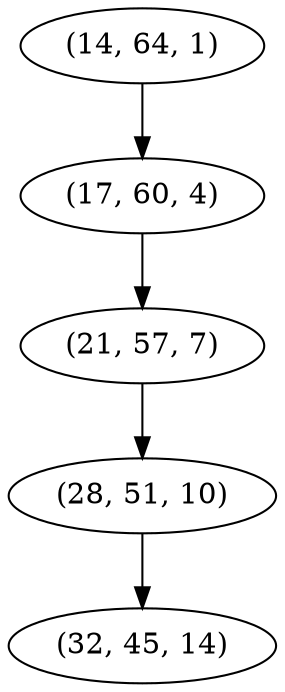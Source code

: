 digraph tree {
    "(14, 64, 1)";
    "(17, 60, 4)";
    "(21, 57, 7)";
    "(28, 51, 10)";
    "(32, 45, 14)";
    "(14, 64, 1)" -> "(17, 60, 4)";
    "(17, 60, 4)" -> "(21, 57, 7)";
    "(21, 57, 7)" -> "(28, 51, 10)";
    "(28, 51, 10)" -> "(32, 45, 14)";
}
